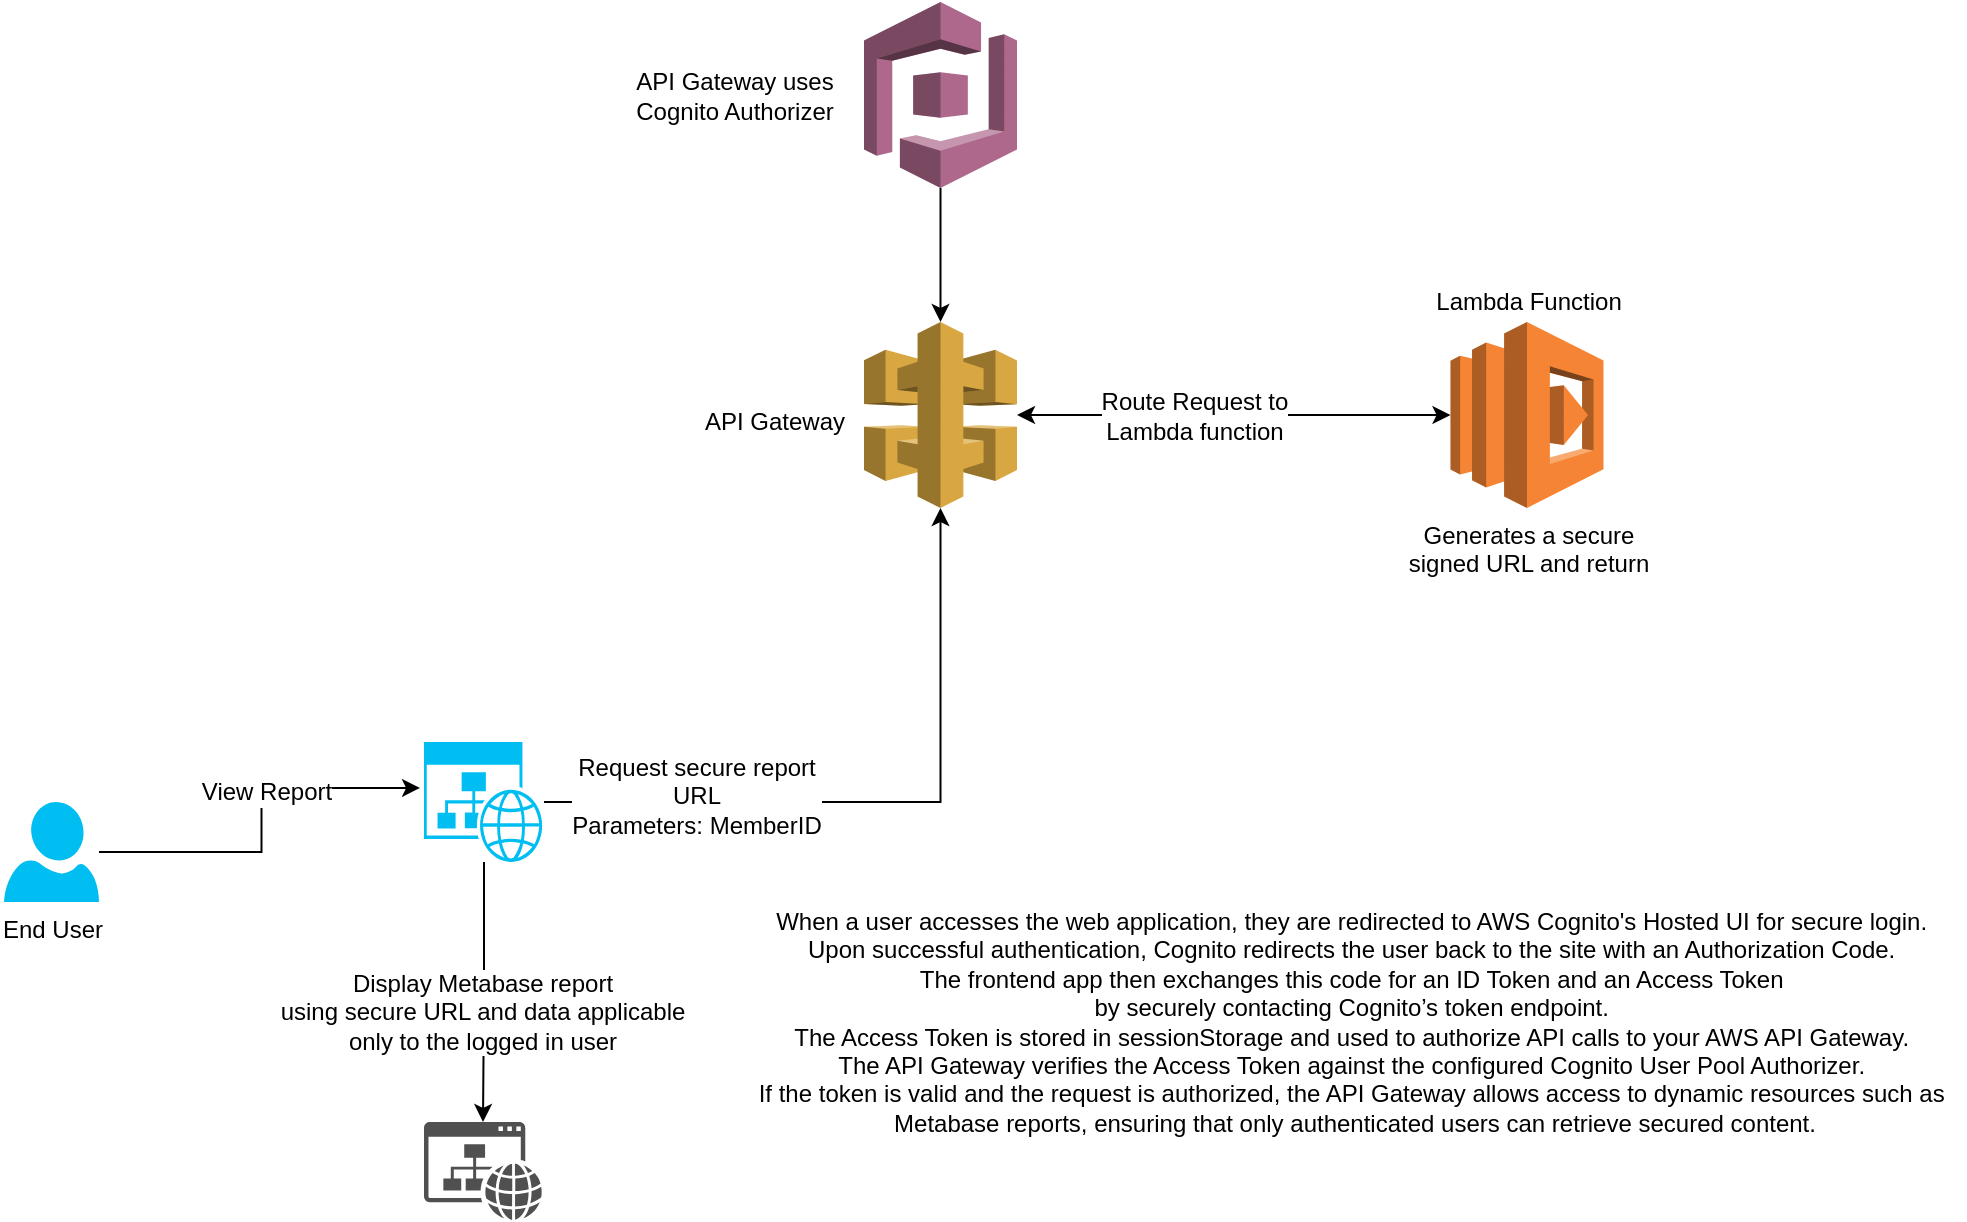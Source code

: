 <mxfile version="12.4.2" type="device" pages="1"><diagram id="BKnAOpuySM4NpKEYEow1" name="Page-1"><mxGraphModel dx="1326" dy="798" grid="1" gridSize="10" guides="1" tooltips="1" connect="1" arrows="1" fold="1" page="1" pageScale="1" pageWidth="1169" pageHeight="827" math="0" shadow="0"><root><mxCell id="0"/><mxCell id="1" parent="0"/><mxCell id="B2eLb6zMdleuknlEjI1z-9" value="" style="edgeStyle=orthogonalEdgeStyle;rounded=0;orthogonalLoop=1;jettySize=auto;html=1;entryX=-0.033;entryY=0.383;entryDx=0;entryDy=0;entryPerimeter=0;" parent="1" source="B2eLb6zMdleuknlEjI1z-1" target="B2eLb6zMdleuknlEjI1z-16" edge="1"><mxGeometry relative="1" as="geometry"/></mxCell><mxCell id="B2eLb6zMdleuknlEjI1z-19" value="View Report" style="text;html=1;align=center;verticalAlign=middle;resizable=0;points=[];;labelBackgroundColor=#ffffff;" parent="B2eLb6zMdleuknlEjI1z-9" vertex="1" connectable="0"><mxGeometry x="0.196" y="-2" relative="1" as="geometry"><mxPoint as="offset"/></mxGeometry></mxCell><mxCell id="B2eLb6zMdleuknlEjI1z-1" value="End User" style="verticalLabelPosition=bottom;html=1;verticalAlign=top;align=center;strokeColor=none;fillColor=#00BEF2;shape=mxgraph.azure.user;" parent="1" vertex="1"><mxGeometry x="240" y="450" width="47.5" height="50" as="geometry"/></mxCell><mxCell id="B2eLb6zMdleuknlEjI1z-2" value="" style="outlineConnect=0;dashed=0;verticalLabelPosition=bottom;verticalAlign=top;align=center;html=1;shape=mxgraph.aws3.api_gateway;fillColor=#D9A741;gradientColor=none;" parent="1" vertex="1"><mxGeometry x="670" y="210" width="76.5" height="93" as="geometry"/></mxCell><mxCell id="B2eLb6zMdleuknlEjI1z-5" value="Generates a secure &lt;br&gt;signed URL and return" style="outlineConnect=0;dashed=0;verticalLabelPosition=bottom;verticalAlign=top;align=center;html=1;shape=mxgraph.aws3.lambda;fillColor=#F58534;gradientColor=none;" parent="1" vertex="1"><mxGeometry x="963.25" y="210" width="76.5" height="93" as="geometry"/></mxCell><mxCell id="B2eLb6zMdleuknlEjI1z-14" value="" style="endArrow=classic;startArrow=classic;html=1;entryX=0;entryY=0.5;entryDx=0;entryDy=0;entryPerimeter=0;" parent="1" source="B2eLb6zMdleuknlEjI1z-2" target="B2eLb6zMdleuknlEjI1z-5" edge="1"><mxGeometry width="50" height="50" relative="1" as="geometry"><mxPoint x="780" y="320" as="sourcePoint"/><mxPoint x="830" y="270" as="targetPoint"/></mxGeometry></mxCell><mxCell id="B2eLb6zMdleuknlEjI1z-15" value="Route Request to&lt;br&gt;Lambda function" style="text;html=1;align=center;verticalAlign=middle;resizable=0;points=[];;labelBackgroundColor=#ffffff;" parent="B2eLb6zMdleuknlEjI1z-14" vertex="1" connectable="0"><mxGeometry x="-0.189" y="1" relative="1" as="geometry"><mxPoint y="1" as="offset"/></mxGeometry></mxCell><mxCell id="B2eLb6zMdleuknlEjI1z-17" value="" style="edgeStyle=orthogonalEdgeStyle;rounded=0;orthogonalLoop=1;jettySize=auto;html=1;" parent="1" source="B2eLb6zMdleuknlEjI1z-16" target="B2eLb6zMdleuknlEjI1z-2" edge="1"><mxGeometry relative="1" as="geometry"/></mxCell><mxCell id="B2eLb6zMdleuknlEjI1z-18" value="Request secure report&lt;br&gt;URL&lt;br&gt;Parameters: MemberID" style="text;html=1;align=center;verticalAlign=middle;resizable=0;points=[];;labelBackgroundColor=#ffffff;" parent="B2eLb6zMdleuknlEjI1z-17" vertex="1" connectable="0"><mxGeometry x="-0.563" y="3" relative="1" as="geometry"><mxPoint as="offset"/></mxGeometry></mxCell><mxCell id="B2eLb6zMdleuknlEjI1z-22" value="" style="edgeStyle=orthogonalEdgeStyle;rounded=0;orthogonalLoop=1;jettySize=auto;html=1;" parent="1" source="B2eLb6zMdleuknlEjI1z-16" target="B2eLb6zMdleuknlEjI1z-21" edge="1"><mxGeometry relative="1" as="geometry"/></mxCell><mxCell id="B2eLb6zMdleuknlEjI1z-24" value="Display Metabase report&lt;br&gt;using secure URL and data applicable &lt;br&gt;only to the logged in user" style="text;html=1;align=center;verticalAlign=middle;resizable=0;points=[];;labelBackgroundColor=#ffffff;" parent="B2eLb6zMdleuknlEjI1z-22" vertex="1" connectable="0"><mxGeometry x="0.154" y="-1" relative="1" as="geometry"><mxPoint as="offset"/></mxGeometry></mxCell><mxCell id="B2eLb6zMdleuknlEjI1z-16" value="" style="verticalLabelPosition=bottom;html=1;verticalAlign=top;align=center;strokeColor=none;fillColor=#00BEF2;shape=mxgraph.azure.website_generic;pointerEvents=1;" parent="1" vertex="1"><mxGeometry x="450" y="420" width="60" height="60" as="geometry"/></mxCell><mxCell id="B2eLb6zMdleuknlEjI1z-21" value="" style="pointerEvents=1;shadow=0;dashed=0;html=1;strokeColor=none;fillColor=#505050;labelPosition=center;verticalLabelPosition=bottom;verticalAlign=top;outlineConnect=0;align=center;shape=mxgraph.office.concepts.website;" parent="1" vertex="1"><mxGeometry x="450" y="610" width="59" height="49" as="geometry"/></mxCell><mxCell id="kyCxoXEv4ybHT9s0o1VP-2" value="Lambda Function" style="text;html=1;align=center;verticalAlign=middle;resizable=0;points=[];;autosize=1;" parent="1" vertex="1"><mxGeometry x="946.5" y="190" width="110" height="20" as="geometry"/></mxCell><mxCell id="kyCxoXEv4ybHT9s0o1VP-3" value="API Gateway" style="text;html=1;align=center;verticalAlign=middle;resizable=0;points=[];;autosize=1;" parent="1" vertex="1"><mxGeometry x="580" y="250" width="90" height="20" as="geometry"/></mxCell><mxCell id="-wcssT_kwHkvTvVqPt2F-3" value="" style="edgeStyle=orthogonalEdgeStyle;rounded=0;orthogonalLoop=1;jettySize=auto;html=1;" edge="1" parent="1" source="-wcssT_kwHkvTvVqPt2F-1" target="B2eLb6zMdleuknlEjI1z-2"><mxGeometry relative="1" as="geometry"/></mxCell><mxCell id="-wcssT_kwHkvTvVqPt2F-1" value="" style="outlineConnect=0;dashed=0;verticalLabelPosition=bottom;verticalAlign=top;align=center;html=1;shape=mxgraph.aws3.cognito;fillColor=#AD688B;gradientColor=none;" vertex="1" parent="1"><mxGeometry x="670" y="50" width="76.5" height="93" as="geometry"/></mxCell><mxCell id="-wcssT_kwHkvTvVqPt2F-4" value="API Gateway uses &lt;br&gt;Cognito Authorizer" style="text;html=1;align=center;verticalAlign=middle;resizable=0;points=[];;autosize=1;" vertex="1" parent="1"><mxGeometry x="550" y="81.5" width="110" height="30" as="geometry"/></mxCell><mxCell id="-wcssT_kwHkvTvVqPt2F-6" value="&lt;div&gt;When a user accesses the web application, they are redirected to AWS Cognito's Hosted UI for secure login.&amp;nbsp;&lt;/div&gt;&lt;div&gt;Upon successful authentication, Cognito redirects the user back to the site with an Authorization Code.&amp;nbsp;&lt;/div&gt;&lt;div&gt;The frontend app then exchanges this code for an ID Token and an Access Token&amp;nbsp;&lt;/div&gt;&lt;div&gt;by securely contacting Cognito’s token endpoint.&amp;nbsp;&lt;/div&gt;&lt;div&gt;The Access Token is stored in sessionStorage and used to authorize API calls to your AWS API Gateway.&amp;nbsp;&lt;/div&gt;&lt;div&gt;The API Gateway verifies the Access Token against the configured Cognito User Pool Authorizer.&amp;nbsp;&lt;/div&gt;&lt;div&gt;If the token is valid and the request is authorized, the API Gateway allows access to dynamic resources such as&amp;nbsp;&lt;/div&gt;&lt;div&gt;Metabase reports, ensuring that only authenticated users can retrieve secured content.&lt;/div&gt;" style="text;html=1;align=center;verticalAlign=middle;resizable=0;points=[];;autosize=1;" vertex="1" parent="1"><mxGeometry x="610" y="500" width="610" height="120" as="geometry"/></mxCell></root></mxGraphModel></diagram></mxfile>